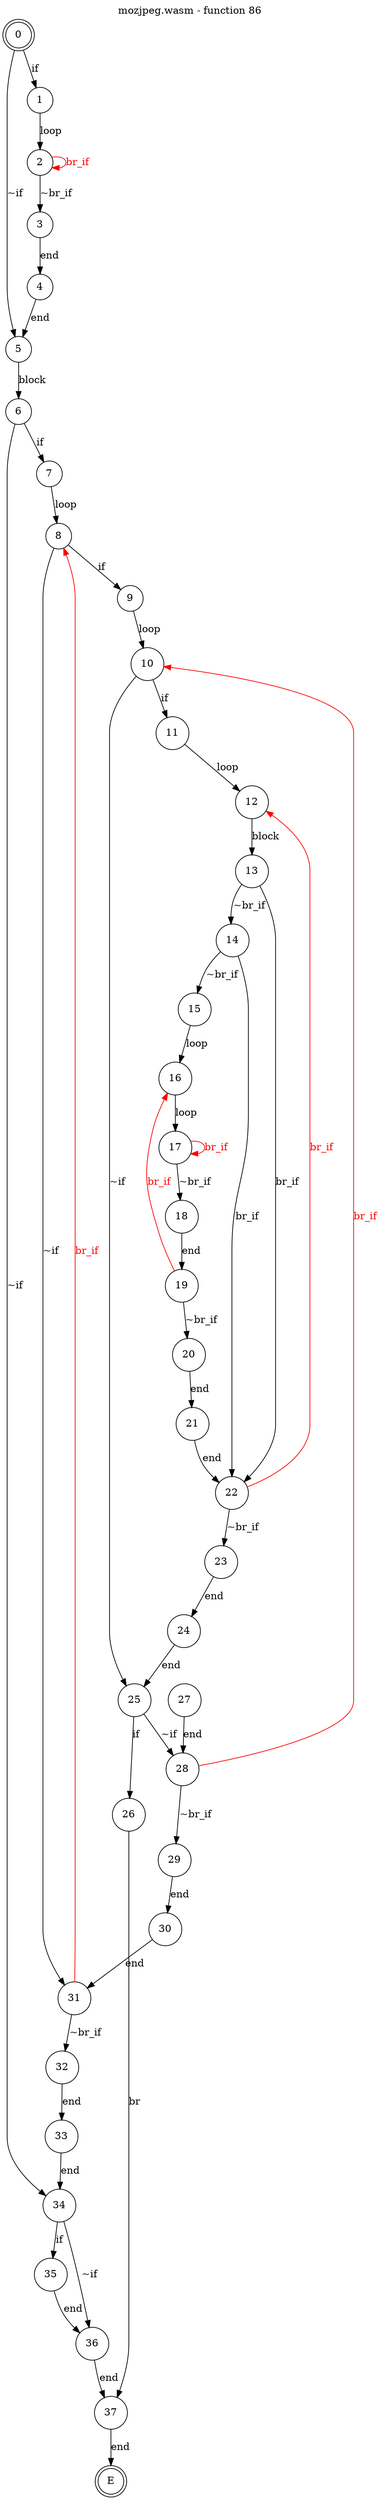 digraph finite_state_machine {
    label = "mozjpeg.wasm - function 86"
    labelloc =  t
    labelfontsize = 16
    labelfontcolor = black
    labelfontname = "Helvetica"
    node [shape = doublecircle]; 0 E ;
    node [shape = circle];
    0 -> 1[label="if"];
    0 -> 5[label="~if"];
    1 -> 2[label="loop"];
    2 -> 3[label="~br_if"];
    2 -> 2[color="red" fontcolor="red" label="br_if"];
    3 -> 4[label="end"];
    4 -> 5[label="end"];
    5 -> 6[label="block"];
    6 -> 7[label="if"];
    6 -> 34[label="~if"];
    7 -> 8[label="loop"];
    8 -> 9[label="if"];
    8 -> 31[label="~if"];
    9 -> 10[label="loop"];
    10 -> 11[label="if"];
    10 -> 25[label="~if"];
    11 -> 12[label="loop"];
    12 -> 13[label="block"];
    13 -> 14[label="~br_if"];
    13 -> 22[label="br_if"];
    14 -> 15[label="~br_if"];
    14 -> 22[label="br_if"];
    15 -> 16[label="loop"];
    16 -> 17[label="loop"];
    17 -> 18[label="~br_if"];
    17 -> 17[color="red" fontcolor="red" label="br_if"];
    18 -> 19[label="end"];
    19 -> 20[label="~br_if"];
    19 -> 16[color="red" fontcolor="red" label="br_if"];
    20 -> 21[label="end"];
    21 -> 22[label="end"];
    22 -> 23[label="~br_if"];
    22 -> 12[color="red" fontcolor="red" label="br_if"];
    23 -> 24[label="end"];
    24 -> 25[label="end"];
    25 -> 26[label="if"];
    25 -> 28[label="~if"];
    26 -> 37[label="br"];
    27 -> 28[label="end"];
    28 -> 29[label="~br_if"];
    28 -> 10[color="red" fontcolor="red" label="br_if"];
    29 -> 30[label="end"];
    30 -> 31[label="end"];
    31 -> 32[label="~br_if"];
    31 -> 8[color="red" fontcolor="red" label="br_if"];
    32 -> 33[label="end"];
    33 -> 34[label="end"];
    34 -> 35[label="if"];
    34 -> 36[label="~if"];
    35 -> 36[label="end"];
    36 -> 37[label="end"];
    37 -> E[label="end"];
}
